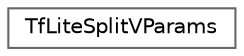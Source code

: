 digraph "Graphical Class Hierarchy"
{
 // LATEX_PDF_SIZE
  bgcolor="transparent";
  edge [fontname=Helvetica,fontsize=10,labelfontname=Helvetica,labelfontsize=10];
  node [fontname=Helvetica,fontsize=10,shape=box,height=0.2,width=0.4];
  rankdir="LR";
  Node0 [id="Node000000",label="TfLiteSplitVParams",height=0.2,width=0.4,color="grey40", fillcolor="white", style="filled",URL="$struct_tf_lite_split_v_params.html",tooltip=" "];
}
